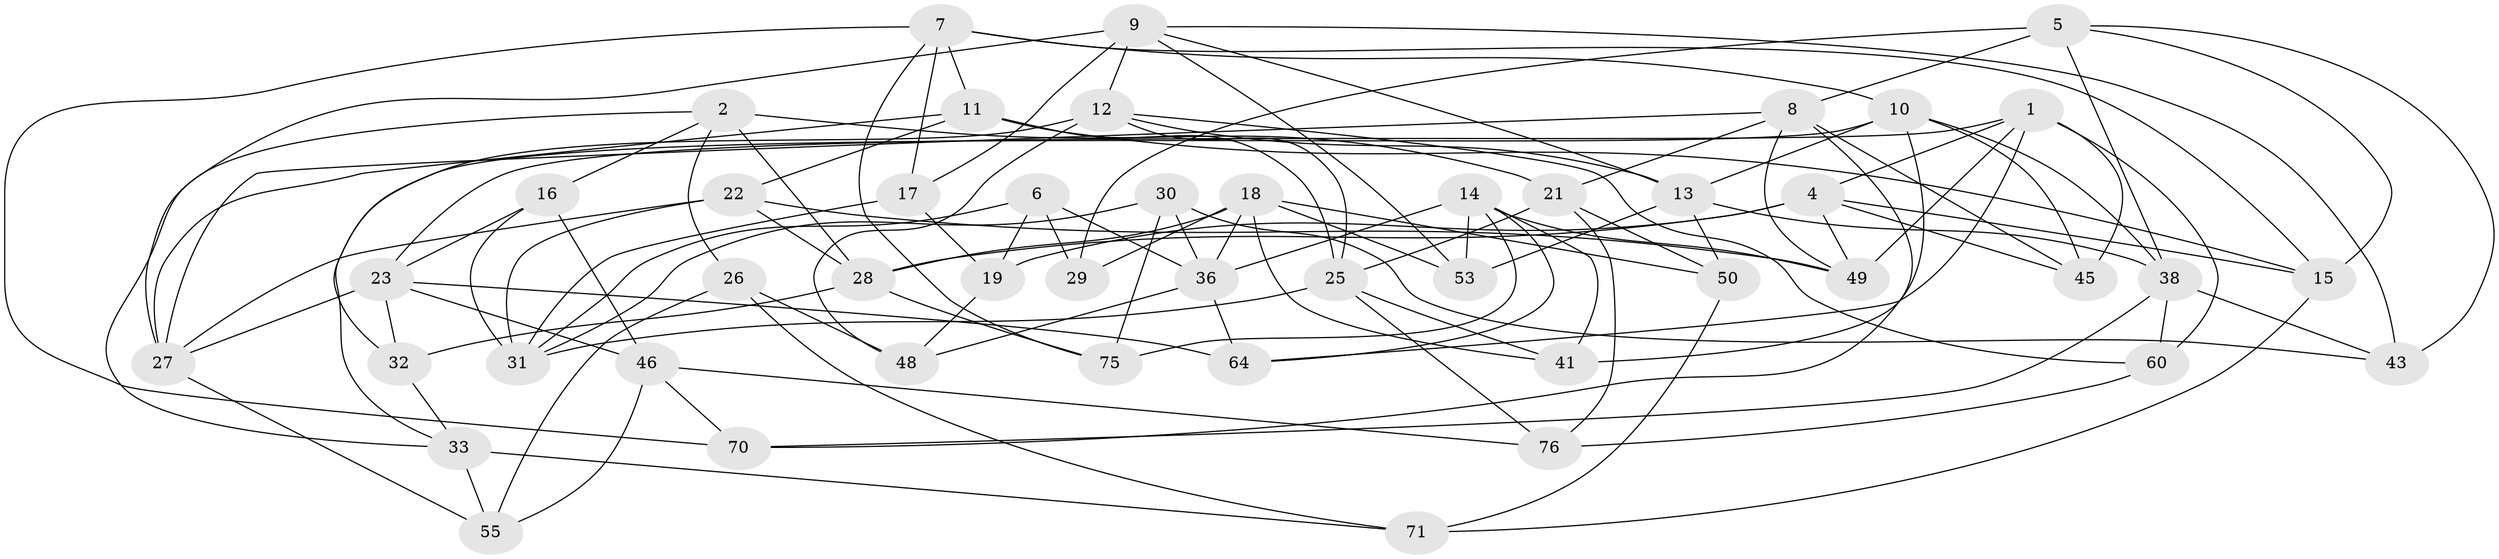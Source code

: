 // original degree distribution, {4: 1.0}
// Generated by graph-tools (version 1.1) at 2025/42/03/06/25 10:42:18]
// undirected, 47 vertices, 115 edges
graph export_dot {
graph [start="1"]
  node [color=gray90,style=filled];
  1 [super="+3"];
  2 [super="+37"];
  4 [super="+68"];
  5 [super="+54"];
  6;
  7 [super="+44"];
  8 [super="+59"];
  9 [super="+42"];
  10 [super="+72"];
  11 [super="+47"];
  12 [super="+24"];
  13 [super="+20"];
  14 [super="+34"];
  15 [super="+62"];
  16;
  17 [super="+56"];
  18 [super="+65"];
  19 [super="+52"];
  21 [super="+61"];
  22 [super="+73"];
  23 [super="+63"];
  25 [super="+39"];
  26;
  27 [super="+57"];
  28 [super="+35"];
  29;
  30;
  31 [super="+66"];
  32;
  33 [super="+51"];
  36 [super="+40"];
  38 [super="+58"];
  41;
  43;
  45;
  46 [super="+74"];
  48;
  49 [super="+67"];
  50;
  53;
  55 [super="+69"];
  60;
  64;
  70;
  71;
  75;
  76;
  1 -- 23;
  1 -- 49;
  1 -- 64;
  1 -- 60;
  1 -- 45;
  1 -- 4;
  2 -- 33;
  2 -- 26;
  2 -- 16;
  2 -- 21 [weight=2];
  2 -- 28;
  4 -- 15;
  4 -- 49;
  4 -- 19;
  4 -- 28;
  4 -- 45;
  5 -- 38;
  5 -- 29 [weight=2];
  5 -- 43;
  5 -- 8;
  5 -- 15;
  6 -- 29;
  6 -- 31;
  6 -- 36;
  6 -- 19;
  7 -- 17;
  7 -- 70;
  7 -- 10;
  7 -- 75;
  7 -- 11;
  7 -- 15;
  8 -- 27;
  8 -- 21;
  8 -- 45;
  8 -- 70;
  8 -- 49;
  9 -- 12;
  9 -- 13;
  9 -- 17;
  9 -- 27;
  9 -- 53;
  9 -- 43;
  10 -- 45;
  10 -- 13;
  10 -- 41;
  10 -- 38;
  10 -- 33;
  11 -- 25;
  11 -- 22;
  11 -- 15 [weight=2];
  11 -- 27;
  12 -- 60;
  12 -- 48;
  12 -- 25;
  12 -- 32;
  12 -- 13;
  13 -- 50;
  13 -- 38;
  13 -- 53;
  14 -- 64;
  14 -- 53;
  14 -- 36;
  14 -- 41;
  14 -- 75;
  14 -- 49;
  15 -- 71;
  16 -- 23;
  16 -- 46;
  16 -- 31;
  17 -- 19 [weight=3];
  17 -- 31;
  18 -- 41;
  18 -- 50;
  18 -- 53;
  18 -- 36;
  18 -- 29;
  18 -- 28;
  19 -- 48;
  21 -- 76;
  21 -- 50;
  21 -- 25;
  22 -- 31;
  22 -- 49 [weight=2];
  22 -- 28;
  22 -- 27;
  23 -- 64;
  23 -- 32;
  23 -- 46;
  23 -- 27;
  25 -- 41;
  25 -- 76;
  25 -- 31;
  26 -- 71;
  26 -- 48;
  26 -- 55;
  27 -- 55;
  28 -- 32;
  28 -- 75;
  30 -- 75;
  30 -- 31;
  30 -- 43;
  30 -- 36;
  32 -- 33;
  33 -- 55 [weight=2];
  33 -- 71;
  36 -- 64;
  36 -- 48;
  38 -- 60;
  38 -- 70;
  38 -- 43;
  46 -- 76;
  46 -- 70;
  46 -- 55 [weight=2];
  50 -- 71;
  60 -- 76;
}
